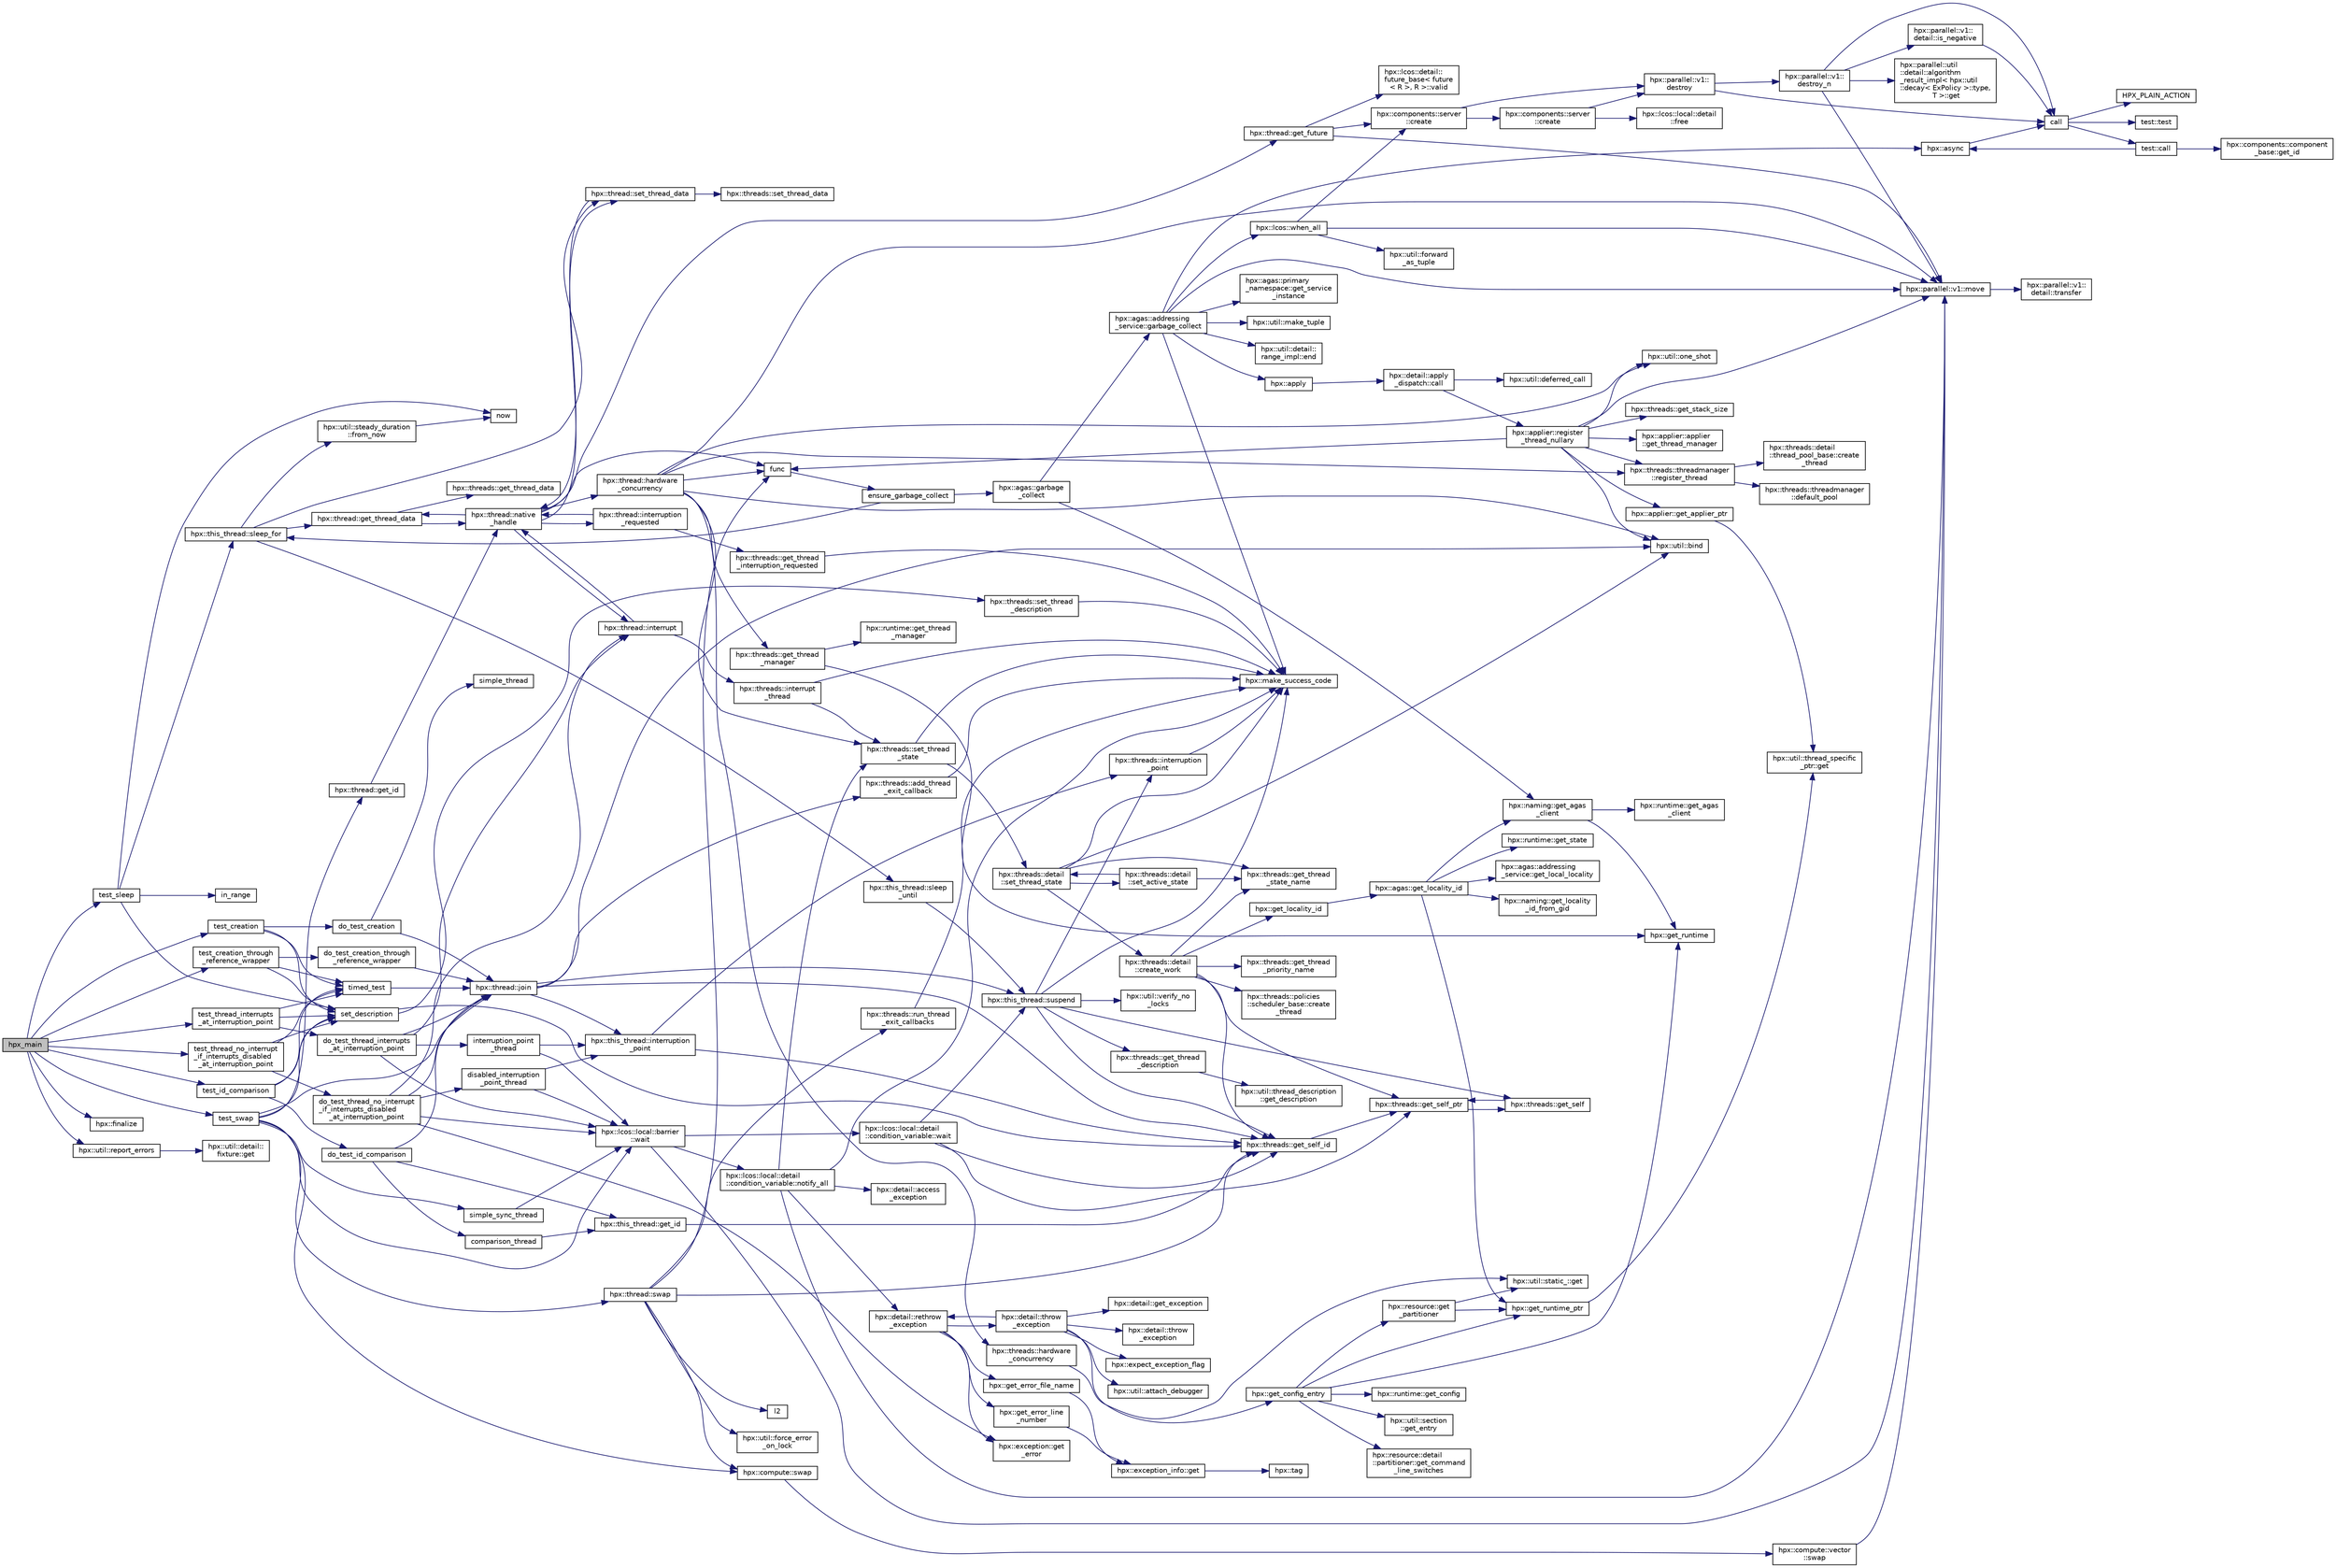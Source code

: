 digraph "hpx_main"
{
  edge [fontname="Helvetica",fontsize="10",labelfontname="Helvetica",labelfontsize="10"];
  node [fontname="Helvetica",fontsize="10",shape=record];
  rankdir="LR";
  Node339 [label="hpx_main",height=0.2,width=0.4,color="black", fillcolor="grey75", style="filled", fontcolor="black"];
  Node339 -> Node340 [color="midnightblue",fontsize="10",style="solid",fontname="Helvetica"];
  Node340 [label="test_sleep",height=0.2,width=0.4,color="black", fillcolor="white", style="filled",URL="$d0/d4e/tests_2unit_2threads_2thread_8cpp.html#adec4347033eb01a71a73b15eafb2a8c3"];
  Node340 -> Node341 [color="midnightblue",fontsize="10",style="solid",fontname="Helvetica"];
  Node341 [label="set_description",height=0.2,width=0.4,color="black", fillcolor="white", style="filled",URL="$d0/d4e/tests_2unit_2threads_2thread_8cpp.html#ad088cfa05bdce71e9521b6792d25c9bb"];
  Node341 -> Node342 [color="midnightblue",fontsize="10",style="solid",fontname="Helvetica"];
  Node342 [label="hpx::threads::set_thread\l_description",height=0.2,width=0.4,color="black", fillcolor="white", style="filled",URL="$d7/d28/namespacehpx_1_1threads.html#a55d8618440b2770d27c9a3b0409cc458"];
  Node342 -> Node343 [color="midnightblue",fontsize="10",style="solid",fontname="Helvetica"];
  Node343 [label="hpx::make_success_code",height=0.2,width=0.4,color="black", fillcolor="white", style="filled",URL="$d8/d83/namespacehpx.html#a0e8512a8f49e2a6c8185061181419d8f",tooltip="Returns error_code(hpx::success, \"success\", mode). "];
  Node341 -> Node344 [color="midnightblue",fontsize="10",style="solid",fontname="Helvetica"];
  Node344 [label="hpx::threads::get_self_id",height=0.2,width=0.4,color="black", fillcolor="white", style="filled",URL="$d7/d28/namespacehpx_1_1threads.html#afafe0f900b9fac3d4ed3c747625c1cfe"];
  Node344 -> Node345 [color="midnightblue",fontsize="10",style="solid",fontname="Helvetica"];
  Node345 [label="hpx::threads::get_self_ptr",height=0.2,width=0.4,color="black", fillcolor="white", style="filled",URL="$d7/d28/namespacehpx_1_1threads.html#a22877ae347ad884cde3a51397dad6c53"];
  Node345 -> Node346 [color="midnightblue",fontsize="10",style="solid",fontname="Helvetica"];
  Node346 [label="hpx::threads::get_self",height=0.2,width=0.4,color="black", fillcolor="white", style="filled",URL="$d7/d28/namespacehpx_1_1threads.html#a07daf4d6d29233f20d66d41ab7b5b8e8"];
  Node346 -> Node345 [color="midnightblue",fontsize="10",style="solid",fontname="Helvetica"];
  Node340 -> Node347 [color="midnightblue",fontsize="10",style="solid",fontname="Helvetica"];
  Node347 [label="now",height=0.2,width=0.4,color="black", fillcolor="white", style="filled",URL="$de/db3/1d__stencil__1__omp_8cpp.html#a89e9667753dccfac455bd37a7a3a7b16"];
  Node340 -> Node348 [color="midnightblue",fontsize="10",style="solid",fontname="Helvetica"];
  Node348 [label="hpx::this_thread::sleep_for",height=0.2,width=0.4,color="black", fillcolor="white", style="filled",URL="$d9/d52/namespacehpx_1_1this__thread.html#afc042a5a5fa52eef2d1d177a343435cf"];
  Node348 -> Node349 [color="midnightblue",fontsize="10",style="solid",fontname="Helvetica"];
  Node349 [label="hpx::this_thread::sleep\l_until",height=0.2,width=0.4,color="black", fillcolor="white", style="filled",URL="$d9/d52/namespacehpx_1_1this__thread.html#ae12a853980115b23ff0ab8ca06622658"];
  Node349 -> Node350 [color="midnightblue",fontsize="10",style="solid",fontname="Helvetica"];
  Node350 [label="hpx::this_thread::suspend",height=0.2,width=0.4,color="black", fillcolor="white", style="filled",URL="$d9/d52/namespacehpx_1_1this__thread.html#aca220026fb3014c0881d129fe31c0073"];
  Node350 -> Node346 [color="midnightblue",fontsize="10",style="solid",fontname="Helvetica"];
  Node350 -> Node344 [color="midnightblue",fontsize="10",style="solid",fontname="Helvetica"];
  Node350 -> Node351 [color="midnightblue",fontsize="10",style="solid",fontname="Helvetica"];
  Node351 [label="hpx::threads::interruption\l_point",height=0.2,width=0.4,color="black", fillcolor="white", style="filled",URL="$d7/d28/namespacehpx_1_1threads.html#ada6ec56a12b050707311d8c628089059"];
  Node351 -> Node343 [color="midnightblue",fontsize="10",style="solid",fontname="Helvetica"];
  Node350 -> Node352 [color="midnightblue",fontsize="10",style="solid",fontname="Helvetica"];
  Node352 [label="hpx::util::verify_no\l_locks",height=0.2,width=0.4,color="black", fillcolor="white", style="filled",URL="$df/dad/namespacehpx_1_1util.html#ae0e1837ee6f09b79b26c2e788d2e9fc9"];
  Node350 -> Node353 [color="midnightblue",fontsize="10",style="solid",fontname="Helvetica"];
  Node353 [label="hpx::threads::get_thread\l_description",height=0.2,width=0.4,color="black", fillcolor="white", style="filled",URL="$d7/d28/namespacehpx_1_1threads.html#a42fc18a7a680f4e8bc633a4b4c956701"];
  Node353 -> Node354 [color="midnightblue",fontsize="10",style="solid",fontname="Helvetica"];
  Node354 [label="hpx::util::thread_description\l::get_description",height=0.2,width=0.4,color="black", fillcolor="white", style="filled",URL="$df/d9e/structhpx_1_1util_1_1thread__description.html#a8c834e14eca6eb228188022577f9f952"];
  Node350 -> Node343 [color="midnightblue",fontsize="10",style="solid",fontname="Helvetica"];
  Node348 -> Node355 [color="midnightblue",fontsize="10",style="solid",fontname="Helvetica"];
  Node355 [label="hpx::util::steady_duration\l::from_now",height=0.2,width=0.4,color="black", fillcolor="white", style="filled",URL="$d9/d4f/classhpx_1_1util_1_1steady__duration.html#a0132206d767cd0f7395507b40111a153"];
  Node355 -> Node347 [color="midnightblue",fontsize="10",style="solid",fontname="Helvetica"];
  Node348 -> Node356 [color="midnightblue",fontsize="10",style="solid",fontname="Helvetica"];
  Node356 [label="hpx::thread::get_thread_data",height=0.2,width=0.4,color="black", fillcolor="white", style="filled",URL="$de/d9b/classhpx_1_1thread.html#a4535ef82cec3b953d2c941d20e3e3904"];
  Node356 -> Node357 [color="midnightblue",fontsize="10",style="solid",fontname="Helvetica"];
  Node357 [label="hpx::threads::get_thread_data",height=0.2,width=0.4,color="black", fillcolor="white", style="filled",URL="$d7/d28/namespacehpx_1_1threads.html#a8737931ff6303807225f735b2b384ae4"];
  Node356 -> Node358 [color="midnightblue",fontsize="10",style="solid",fontname="Helvetica"];
  Node358 [label="hpx::thread::native\l_handle",height=0.2,width=0.4,color="black", fillcolor="white", style="filled",URL="$de/d9b/classhpx_1_1thread.html#acf48190d264ab64c1c4ec99d0b421b5a"];
  Node358 -> Node359 [color="midnightblue",fontsize="10",style="solid",fontname="Helvetica"];
  Node359 [label="hpx::thread::hardware\l_concurrency",height=0.2,width=0.4,color="black", fillcolor="white", style="filled",URL="$de/d9b/classhpx_1_1thread.html#a8e4fff210e02485ba493bc3a2a956c03"];
  Node359 -> Node360 [color="midnightblue",fontsize="10",style="solid",fontname="Helvetica"];
  Node360 [label="hpx::threads::hardware\l_concurrency",height=0.2,width=0.4,color="black", fillcolor="white", style="filled",URL="$d7/d28/namespacehpx_1_1threads.html#aa8752a235478d2ad7b5ac467b63ab527"];
  Node360 -> Node361 [color="midnightblue",fontsize="10",style="solid",fontname="Helvetica"];
  Node361 [label="hpx::util::static_::get",height=0.2,width=0.4,color="black", fillcolor="white", style="filled",URL="$d3/dbb/structhpx_1_1util_1_1static__.html#a2967c633948a3bf17a3b5405ef5a8318"];
  Node359 -> Node362 [color="midnightblue",fontsize="10",style="solid",fontname="Helvetica"];
  Node362 [label="func",height=0.2,width=0.4,color="black", fillcolor="white", style="filled",URL="$d8/dfd/id__type__ref__counting__1032_8cpp.html#ab811b86ea5107ffb3351fcaa29d2c652"];
  Node362 -> Node363 [color="midnightblue",fontsize="10",style="solid",fontname="Helvetica"];
  Node363 [label="ensure_garbage_collect",height=0.2,width=0.4,color="black", fillcolor="white", style="filled",URL="$d8/dfd/id__type__ref__counting__1032_8cpp.html#a5264b94bf7c262ac0e521fb290d476d5"];
  Node363 -> Node348 [color="midnightblue",fontsize="10",style="solid",fontname="Helvetica"];
  Node363 -> Node364 [color="midnightblue",fontsize="10",style="solid",fontname="Helvetica"];
  Node364 [label="hpx::agas::garbage\l_collect",height=0.2,width=0.4,color="black", fillcolor="white", style="filled",URL="$dc/d54/namespacehpx_1_1agas.html#a951337adc4f9bd6df00a50737468e911"];
  Node364 -> Node365 [color="midnightblue",fontsize="10",style="solid",fontname="Helvetica"];
  Node365 [label="hpx::naming::get_agas\l_client",height=0.2,width=0.4,color="black", fillcolor="white", style="filled",URL="$d4/dc9/namespacehpx_1_1naming.html#a0408fffd5d34b620712a801b0ae3b032"];
  Node365 -> Node366 [color="midnightblue",fontsize="10",style="solid",fontname="Helvetica"];
  Node366 [label="hpx::get_runtime",height=0.2,width=0.4,color="black", fillcolor="white", style="filled",URL="$d8/d83/namespacehpx.html#aef902cc6c7dd3b9fbadf34d1e850a070"];
  Node365 -> Node367 [color="midnightblue",fontsize="10",style="solid",fontname="Helvetica"];
  Node367 [label="hpx::runtime::get_agas\l_client",height=0.2,width=0.4,color="black", fillcolor="white", style="filled",URL="$d0/d7b/classhpx_1_1runtime.html#aeb5dddd30d6b9861669af8ad44d1a96a"];
  Node364 -> Node368 [color="midnightblue",fontsize="10",style="solid",fontname="Helvetica"];
  Node368 [label="hpx::agas::addressing\l_service::garbage_collect",height=0.2,width=0.4,color="black", fillcolor="white", style="filled",URL="$db/d58/structhpx_1_1agas_1_1addressing__service.html#a87dcae0eacf6e62d5103ebf516d86f63"];
  Node368 -> Node343 [color="midnightblue",fontsize="10",style="solid",fontname="Helvetica"];
  Node368 -> Node369 [color="midnightblue",fontsize="10",style="solid",fontname="Helvetica"];
  Node369 [label="hpx::agas::primary\l_namespace::get_service\l_instance",height=0.2,width=0.4,color="black", fillcolor="white", style="filled",URL="$d1/d43/structhpx_1_1agas_1_1primary__namespace.html#a7630ff0f30ff8c23b13b4672c5350e2e"];
  Node368 -> Node370 [color="midnightblue",fontsize="10",style="solid",fontname="Helvetica"];
  Node370 [label="hpx::util::make_tuple",height=0.2,width=0.4,color="black", fillcolor="white", style="filled",URL="$df/dad/namespacehpx_1_1util.html#a06fa74211a987d208e013f400a9f5328"];
  Node368 -> Node371 [color="midnightblue",fontsize="10",style="solid",fontname="Helvetica"];
  Node371 [label="hpx::util::detail::\lrange_impl::end",height=0.2,width=0.4,color="black", fillcolor="white", style="filled",URL="$d4/d4a/namespacehpx_1_1util_1_1detail_1_1range__impl.html#afb2ea48b0902f52ee4d8b764807b4316"];
  Node368 -> Node372 [color="midnightblue",fontsize="10",style="solid",fontname="Helvetica"];
  Node372 [label="hpx::apply",height=0.2,width=0.4,color="black", fillcolor="white", style="filled",URL="$d8/d83/namespacehpx.html#aa87762f0db0731d385f3fdfdb25d59fc"];
  Node372 -> Node373 [color="midnightblue",fontsize="10",style="solid",fontname="Helvetica"];
  Node373 [label="hpx::detail::apply\l_dispatch::call",height=0.2,width=0.4,color="black", fillcolor="white", style="filled",URL="$db/de8/structhpx_1_1detail_1_1apply__dispatch.html#a0755fab16d281e74bcff0f8045be9459"];
  Node373 -> Node374 [color="midnightblue",fontsize="10",style="solid",fontname="Helvetica"];
  Node374 [label="hpx::applier::register\l_thread_nullary",height=0.2,width=0.4,color="black", fillcolor="white", style="filled",URL="$d8/dcb/namespacehpx_1_1applier.html#a401cd1145927e58d74d1eb52aaccd936"];
  Node374 -> Node375 [color="midnightblue",fontsize="10",style="solid",fontname="Helvetica"];
  Node375 [label="hpx::applier::get_applier_ptr",height=0.2,width=0.4,color="black", fillcolor="white", style="filled",URL="$d8/dcb/namespacehpx_1_1applier.html#a617483cf2b77ad3a0aa428ade7b35299"];
  Node375 -> Node376 [color="midnightblue",fontsize="10",style="solid",fontname="Helvetica"];
  Node376 [label="hpx::util::thread_specific\l_ptr::get",height=0.2,width=0.4,color="black", fillcolor="white", style="filled",URL="$d4/d4c/structhpx_1_1util_1_1thread__specific__ptr.html#a3b27d8520710478aa41d1f74206bdba9"];
  Node374 -> Node362 [color="midnightblue",fontsize="10",style="solid",fontname="Helvetica"];
  Node374 -> Node377 [color="midnightblue",fontsize="10",style="solid",fontname="Helvetica"];
  Node377 [label="hpx::util::bind",height=0.2,width=0.4,color="black", fillcolor="white", style="filled",URL="$df/dad/namespacehpx_1_1util.html#ad844caedf82a0173d6909d910c3e48c6"];
  Node374 -> Node378 [color="midnightblue",fontsize="10",style="solid",fontname="Helvetica"];
  Node378 [label="hpx::util::one_shot",height=0.2,width=0.4,color="black", fillcolor="white", style="filled",URL="$df/dad/namespacehpx_1_1util.html#a273e61be42a72415291e0ec0a4f28c7a"];
  Node374 -> Node379 [color="midnightblue",fontsize="10",style="solid",fontname="Helvetica"];
  Node379 [label="hpx::parallel::v1::move",height=0.2,width=0.4,color="black", fillcolor="white", style="filled",URL="$db/db9/namespacehpx_1_1parallel_1_1v1.html#aa7c4ede081ce786c9d1eb1adff495cfc"];
  Node379 -> Node380 [color="midnightblue",fontsize="10",style="solid",fontname="Helvetica"];
  Node380 [label="hpx::parallel::v1::\ldetail::transfer",height=0.2,width=0.4,color="black", fillcolor="white", style="filled",URL="$d2/ddd/namespacehpx_1_1parallel_1_1v1_1_1detail.html#ab1b56a05e1885ca7cc7ffa1804dd2f3c"];
  Node374 -> Node381 [color="midnightblue",fontsize="10",style="solid",fontname="Helvetica"];
  Node381 [label="hpx::threads::get_stack_size",height=0.2,width=0.4,color="black", fillcolor="white", style="filled",URL="$d7/d28/namespacehpx_1_1threads.html#af597241b3c2785150be206737ca04aa6",tooltip="The get_stack_size function is part of the thread related API. It. "];
  Node374 -> Node382 [color="midnightblue",fontsize="10",style="solid",fontname="Helvetica"];
  Node382 [label="hpx::applier::applier\l::get_thread_manager",height=0.2,width=0.4,color="black", fillcolor="white", style="filled",URL="$da/dcb/classhpx_1_1applier_1_1applier.html#acc36d583973701e573be39da97bba866",tooltip="Access the thread-manager instance associated with this applier. "];
  Node374 -> Node383 [color="midnightblue",fontsize="10",style="solid",fontname="Helvetica"];
  Node383 [label="hpx::threads::threadmanager\l::register_thread",height=0.2,width=0.4,color="black", fillcolor="white", style="filled",URL="$d5/daa/classhpx_1_1threads_1_1threadmanager.html#a7f79c7578e08a60ca45eb276ce8133d8"];
  Node383 -> Node384 [color="midnightblue",fontsize="10",style="solid",fontname="Helvetica"];
  Node384 [label="hpx::threads::threadmanager\l::default_pool",height=0.2,width=0.4,color="black", fillcolor="white", style="filled",URL="$d5/daa/classhpx_1_1threads_1_1threadmanager.html#a851f067d03b5dd1c5e6a9a6a841e05df"];
  Node383 -> Node385 [color="midnightblue",fontsize="10",style="solid",fontname="Helvetica"];
  Node385 [label="hpx::threads::detail\l::thread_pool_base::create\l_thread",height=0.2,width=0.4,color="black", fillcolor="white", style="filled",URL="$de/dae/classhpx_1_1threads_1_1detail_1_1thread__pool__base.html#ad35d3779eef6f4528e62a26d71b34b34"];
  Node373 -> Node386 [color="midnightblue",fontsize="10",style="solid",fontname="Helvetica"];
  Node386 [label="hpx::util::deferred_call",height=0.2,width=0.4,color="black", fillcolor="white", style="filled",URL="$df/dad/namespacehpx_1_1util.html#acdded623c658a7a3436f7e76bc9d881c"];
  Node368 -> Node379 [color="midnightblue",fontsize="10",style="solid",fontname="Helvetica"];
  Node368 -> Node387 [color="midnightblue",fontsize="10",style="solid",fontname="Helvetica"];
  Node387 [label="hpx::async",height=0.2,width=0.4,color="black", fillcolor="white", style="filled",URL="$d8/d83/namespacehpx.html#acb7d8e37b73b823956ce144f9a57eaa4"];
  Node387 -> Node388 [color="midnightblue",fontsize="10",style="solid",fontname="Helvetica"];
  Node388 [label="call",height=0.2,width=0.4,color="black", fillcolor="white", style="filled",URL="$d2/d67/promise__1620_8cpp.html#a58357f0b82bc761e1d0b9091ed563a70"];
  Node388 -> Node389 [color="midnightblue",fontsize="10",style="solid",fontname="Helvetica"];
  Node389 [label="test::test",height=0.2,width=0.4,color="black", fillcolor="white", style="filled",URL="$d8/d89/structtest.html#ab42d5ece712d716b04cb3f686f297a26"];
  Node388 -> Node390 [color="midnightblue",fontsize="10",style="solid",fontname="Helvetica"];
  Node390 [label="HPX_PLAIN_ACTION",height=0.2,width=0.4,color="black", fillcolor="white", style="filled",URL="$d2/d67/promise__1620_8cpp.html#ab96aab827a4b1fcaf66cfe0ba83fef23"];
  Node388 -> Node391 [color="midnightblue",fontsize="10",style="solid",fontname="Helvetica"];
  Node391 [label="test::call",height=0.2,width=0.4,color="black", fillcolor="white", style="filled",URL="$d8/d89/structtest.html#aeb29e7ed6518b9426ccf1344c52620ae"];
  Node391 -> Node387 [color="midnightblue",fontsize="10",style="solid",fontname="Helvetica"];
  Node391 -> Node392 [color="midnightblue",fontsize="10",style="solid",fontname="Helvetica"];
  Node392 [label="hpx::components::component\l_base::get_id",height=0.2,width=0.4,color="black", fillcolor="white", style="filled",URL="$d2/de6/classhpx_1_1components_1_1component__base.html#a4c8fd93514039bdf01c48d66d82b19cd"];
  Node368 -> Node393 [color="midnightblue",fontsize="10",style="solid",fontname="Helvetica"];
  Node393 [label="hpx::lcos::when_all",height=0.2,width=0.4,color="black", fillcolor="white", style="filled",URL="$d2/dc9/namespacehpx_1_1lcos.html#a1a6fb024d8690923fb185d5aee204d54"];
  Node393 -> Node394 [color="midnightblue",fontsize="10",style="solid",fontname="Helvetica"];
  Node394 [label="hpx::util::forward\l_as_tuple",height=0.2,width=0.4,color="black", fillcolor="white", style="filled",URL="$df/dad/namespacehpx_1_1util.html#ab7c31e3f24c3302a4f67b6735a6fa597"];
  Node393 -> Node379 [color="midnightblue",fontsize="10",style="solid",fontname="Helvetica"];
  Node393 -> Node395 [color="midnightblue",fontsize="10",style="solid",fontname="Helvetica"];
  Node395 [label="hpx::components::server\l::create",height=0.2,width=0.4,color="black", fillcolor="white", style="filled",URL="$d2/da2/namespacehpx_1_1components_1_1server.html#ac776c89f3d68ceb910e8cee9fa937ab4",tooltip="Create arrays of components using their default constructor. "];
  Node395 -> Node396 [color="midnightblue",fontsize="10",style="solid",fontname="Helvetica"];
  Node396 [label="hpx::components::server\l::create",height=0.2,width=0.4,color="black", fillcolor="white", style="filled",URL="$d2/da2/namespacehpx_1_1components_1_1server.html#a77d26de181c97b444565e230577981bd"];
  Node396 -> Node397 [color="midnightblue",fontsize="10",style="solid",fontname="Helvetica"];
  Node397 [label="hpx::lcos::local::detail\l::free",height=0.2,width=0.4,color="black", fillcolor="white", style="filled",URL="$d4/dcb/namespacehpx_1_1lcos_1_1local_1_1detail.html#a55a940f019734e9bb045dc123cd80e48"];
  Node396 -> Node398 [color="midnightblue",fontsize="10",style="solid",fontname="Helvetica"];
  Node398 [label="hpx::parallel::v1::\ldestroy",height=0.2,width=0.4,color="black", fillcolor="white", style="filled",URL="$db/db9/namespacehpx_1_1parallel_1_1v1.html#acf303558375048e8a7cc9a2c2e09477f"];
  Node398 -> Node388 [color="midnightblue",fontsize="10",style="solid",fontname="Helvetica"];
  Node398 -> Node399 [color="midnightblue",fontsize="10",style="solid",fontname="Helvetica"];
  Node399 [label="hpx::parallel::v1::\ldestroy_n",height=0.2,width=0.4,color="black", fillcolor="white", style="filled",URL="$db/db9/namespacehpx_1_1parallel_1_1v1.html#a71d0691132a300690163f5636bcd5bd3"];
  Node399 -> Node400 [color="midnightblue",fontsize="10",style="solid",fontname="Helvetica"];
  Node400 [label="hpx::parallel::v1::\ldetail::is_negative",height=0.2,width=0.4,color="black", fillcolor="white", style="filled",URL="$d2/ddd/namespacehpx_1_1parallel_1_1v1_1_1detail.html#adf2e40fc4b20ad0fd442ee3118a4d527"];
  Node400 -> Node388 [color="midnightblue",fontsize="10",style="solid",fontname="Helvetica"];
  Node399 -> Node401 [color="midnightblue",fontsize="10",style="solid",fontname="Helvetica"];
  Node401 [label="hpx::parallel::util\l::detail::algorithm\l_result_impl\< hpx::util\l::decay\< ExPolicy \>::type,\l T \>::get",height=0.2,width=0.4,color="black", fillcolor="white", style="filled",URL="$d2/d42/structhpx_1_1parallel_1_1util_1_1detail_1_1algorithm__result__impl.html#ab5b051e8ec74eff5e0e62fd63f5d377e"];
  Node399 -> Node379 [color="midnightblue",fontsize="10",style="solid",fontname="Helvetica"];
  Node399 -> Node388 [color="midnightblue",fontsize="10",style="solid",fontname="Helvetica"];
  Node395 -> Node398 [color="midnightblue",fontsize="10",style="solid",fontname="Helvetica"];
  Node359 -> Node377 [color="midnightblue",fontsize="10",style="solid",fontname="Helvetica"];
  Node359 -> Node378 [color="midnightblue",fontsize="10",style="solid",fontname="Helvetica"];
  Node359 -> Node379 [color="midnightblue",fontsize="10",style="solid",fontname="Helvetica"];
  Node359 -> Node402 [color="midnightblue",fontsize="10",style="solid",fontname="Helvetica"];
  Node402 [label="hpx::threads::get_thread\l_manager",height=0.2,width=0.4,color="black", fillcolor="white", style="filled",URL="$d7/d28/namespacehpx_1_1threads.html#a076973c3a53beadde7d967e22c4f6cce"];
  Node402 -> Node366 [color="midnightblue",fontsize="10",style="solid",fontname="Helvetica"];
  Node402 -> Node403 [color="midnightblue",fontsize="10",style="solid",fontname="Helvetica"];
  Node403 [label="hpx::runtime::get_thread\l_manager",height=0.2,width=0.4,color="black", fillcolor="white", style="filled",URL="$d0/d7b/classhpx_1_1runtime.html#a865b12d57fcd44a8d3dda3e35414f563"];
  Node359 -> Node383 [color="midnightblue",fontsize="10",style="solid",fontname="Helvetica"];
  Node359 -> Node404 [color="midnightblue",fontsize="10",style="solid",fontname="Helvetica"];
  Node404 [label="hpx::threads::set_thread\l_state",height=0.2,width=0.4,color="black", fillcolor="white", style="filled",URL="$d7/d28/namespacehpx_1_1threads.html#ac0690ad16ad778bcc79dcd727cc33025",tooltip="Set the thread state of the thread referenced by the thread_id id. "];
  Node404 -> Node343 [color="midnightblue",fontsize="10",style="solid",fontname="Helvetica"];
  Node404 -> Node405 [color="midnightblue",fontsize="10",style="solid",fontname="Helvetica"];
  Node405 [label="hpx::threads::detail\l::set_thread_state",height=0.2,width=0.4,color="black", fillcolor="white", style="filled",URL="$d2/dd1/namespacehpx_1_1threads_1_1detail.html#af85ddc854c4a149bf1738eb1b111b9ab"];
  Node405 -> Node406 [color="midnightblue",fontsize="10",style="solid",fontname="Helvetica"];
  Node406 [label="hpx::threads::get_thread\l_state_name",height=0.2,width=0.4,color="black", fillcolor="white", style="filled",URL="$d7/d28/namespacehpx_1_1threads.html#a26f91ea8d2195f165c033241c5cd11db"];
  Node405 -> Node343 [color="midnightblue",fontsize="10",style="solid",fontname="Helvetica"];
  Node405 -> Node377 [color="midnightblue",fontsize="10",style="solid",fontname="Helvetica"];
  Node405 -> Node407 [color="midnightblue",fontsize="10",style="solid",fontname="Helvetica"];
  Node407 [label="hpx::threads::detail\l::set_active_state",height=0.2,width=0.4,color="black", fillcolor="white", style="filled",URL="$d2/dd1/namespacehpx_1_1threads_1_1detail.html#a45884a5bf04ad66a4f259231a3947e76"];
  Node407 -> Node406 [color="midnightblue",fontsize="10",style="solid",fontname="Helvetica"];
  Node407 -> Node405 [color="midnightblue",fontsize="10",style="solid",fontname="Helvetica"];
  Node405 -> Node408 [color="midnightblue",fontsize="10",style="solid",fontname="Helvetica"];
  Node408 [label="hpx::threads::detail\l::create_work",height=0.2,width=0.4,color="black", fillcolor="white", style="filled",URL="$d2/dd1/namespacehpx_1_1threads_1_1detail.html#ae22384a3c1b1a1940032fad068fb54b1"];
  Node408 -> Node406 [color="midnightblue",fontsize="10",style="solid",fontname="Helvetica"];
  Node408 -> Node409 [color="midnightblue",fontsize="10",style="solid",fontname="Helvetica"];
  Node409 [label="hpx::threads::get_thread\l_priority_name",height=0.2,width=0.4,color="black", fillcolor="white", style="filled",URL="$d7/d28/namespacehpx_1_1threads.html#a9c6b2fec0c1cf5b06ff83ce756ca6d42"];
  Node408 -> Node345 [color="midnightblue",fontsize="10",style="solid",fontname="Helvetica"];
  Node408 -> Node344 [color="midnightblue",fontsize="10",style="solid",fontname="Helvetica"];
  Node408 -> Node410 [color="midnightblue",fontsize="10",style="solid",fontname="Helvetica"];
  Node410 [label="hpx::get_locality_id",height=0.2,width=0.4,color="black", fillcolor="white", style="filled",URL="$d8/d83/namespacehpx.html#a158d7c54a657bb364c1704033010697b",tooltip="Return the number of the locality this function is being called from. "];
  Node410 -> Node411 [color="midnightblue",fontsize="10",style="solid",fontname="Helvetica"];
  Node411 [label="hpx::agas::get_locality_id",height=0.2,width=0.4,color="black", fillcolor="white", style="filled",URL="$dc/d54/namespacehpx_1_1agas.html#a491cc2ddecdf0f1a9129900caa6a4d3e"];
  Node411 -> Node412 [color="midnightblue",fontsize="10",style="solid",fontname="Helvetica"];
  Node412 [label="hpx::get_runtime_ptr",height=0.2,width=0.4,color="black", fillcolor="white", style="filled",URL="$d8/d83/namespacehpx.html#af29daf2bb3e01b4d6495a1742b6cce64"];
  Node412 -> Node376 [color="midnightblue",fontsize="10",style="solid",fontname="Helvetica"];
  Node411 -> Node413 [color="midnightblue",fontsize="10",style="solid",fontname="Helvetica"];
  Node413 [label="hpx::runtime::get_state",height=0.2,width=0.4,color="black", fillcolor="white", style="filled",URL="$d0/d7b/classhpx_1_1runtime.html#ab405f80e060dac95d624520f38b0524c"];
  Node411 -> Node365 [color="midnightblue",fontsize="10",style="solid",fontname="Helvetica"];
  Node411 -> Node414 [color="midnightblue",fontsize="10",style="solid",fontname="Helvetica"];
  Node414 [label="hpx::agas::addressing\l_service::get_local_locality",height=0.2,width=0.4,color="black", fillcolor="white", style="filled",URL="$db/d58/structhpx_1_1agas_1_1addressing__service.html#ab52c19a37c2a7a006c6c15f90ad0539c"];
  Node411 -> Node415 [color="midnightblue",fontsize="10",style="solid",fontname="Helvetica"];
  Node415 [label="hpx::naming::get_locality\l_id_from_gid",height=0.2,width=0.4,color="black", fillcolor="white", style="filled",URL="$d4/dc9/namespacehpx_1_1naming.html#a7fd43037784560bd04fda9b49e33529f"];
  Node408 -> Node416 [color="midnightblue",fontsize="10",style="solid",fontname="Helvetica"];
  Node416 [label="hpx::threads::policies\l::scheduler_base::create\l_thread",height=0.2,width=0.4,color="black", fillcolor="white", style="filled",URL="$dd/d7e/structhpx_1_1threads_1_1policies_1_1scheduler__base.html#ad3b05cd7f363cc8e8410ce368c3794e0"];
  Node358 -> Node417 [color="midnightblue",fontsize="10",style="solid",fontname="Helvetica"];
  Node417 [label="hpx::thread::interrupt",height=0.2,width=0.4,color="black", fillcolor="white", style="filled",URL="$de/d9b/classhpx_1_1thread.html#ac34d0d033aa743c476a79dbc2e1a8a39"];
  Node417 -> Node418 [color="midnightblue",fontsize="10",style="solid",fontname="Helvetica"];
  Node418 [label="hpx::threads::interrupt\l_thread",height=0.2,width=0.4,color="black", fillcolor="white", style="filled",URL="$d7/d28/namespacehpx_1_1threads.html#a6bdda1a2aab61b9b13d274b5155d7e73"];
  Node418 -> Node343 [color="midnightblue",fontsize="10",style="solid",fontname="Helvetica"];
  Node418 -> Node404 [color="midnightblue",fontsize="10",style="solid",fontname="Helvetica"];
  Node417 -> Node358 [color="midnightblue",fontsize="10",style="solid",fontname="Helvetica"];
  Node358 -> Node419 [color="midnightblue",fontsize="10",style="solid",fontname="Helvetica"];
  Node419 [label="hpx::thread::interruption\l_requested",height=0.2,width=0.4,color="black", fillcolor="white", style="filled",URL="$de/d9b/classhpx_1_1thread.html#a33276bb4c20bbb0b1978944e18ef71b8"];
  Node419 -> Node420 [color="midnightblue",fontsize="10",style="solid",fontname="Helvetica"];
  Node420 [label="hpx::threads::get_thread\l_interruption_requested",height=0.2,width=0.4,color="black", fillcolor="white", style="filled",URL="$d7/d28/namespacehpx_1_1threads.html#ae64a7fdb8b5c8bac7be0c8282672a03b"];
  Node420 -> Node343 [color="midnightblue",fontsize="10",style="solid",fontname="Helvetica"];
  Node419 -> Node358 [color="midnightblue",fontsize="10",style="solid",fontname="Helvetica"];
  Node358 -> Node421 [color="midnightblue",fontsize="10",style="solid",fontname="Helvetica"];
  Node421 [label="hpx::thread::get_future",height=0.2,width=0.4,color="black", fillcolor="white", style="filled",URL="$de/d9b/classhpx_1_1thread.html#a87fdb0d8da826366fc190ed224900a64"];
  Node421 -> Node422 [color="midnightblue",fontsize="10",style="solid",fontname="Helvetica"];
  Node422 [label="hpx::lcos::detail::\lfuture_base\< future\l\< R \>, R \>::valid",height=0.2,width=0.4,color="black", fillcolor="white", style="filled",URL="$d5/dd7/classhpx_1_1lcos_1_1detail_1_1future__base.html#aaf7beb7374815614363033bd96573e75"];
  Node421 -> Node395 [color="midnightblue",fontsize="10",style="solid",fontname="Helvetica"];
  Node421 -> Node379 [color="midnightblue",fontsize="10",style="solid",fontname="Helvetica"];
  Node358 -> Node356 [color="midnightblue",fontsize="10",style="solid",fontname="Helvetica"];
  Node358 -> Node423 [color="midnightblue",fontsize="10",style="solid",fontname="Helvetica"];
  Node423 [label="hpx::thread::set_thread_data",height=0.2,width=0.4,color="black", fillcolor="white", style="filled",URL="$de/d9b/classhpx_1_1thread.html#a7317a3cf5251f3b33c990449570d4cea"];
  Node423 -> Node424 [color="midnightblue",fontsize="10",style="solid",fontname="Helvetica"];
  Node424 [label="hpx::threads::set_thread_data",height=0.2,width=0.4,color="black", fillcolor="white", style="filled",URL="$d7/d28/namespacehpx_1_1threads.html#a00a625acc149fce3ae38e4340454acf7"];
  Node423 -> Node358 [color="midnightblue",fontsize="10",style="solid",fontname="Helvetica"];
  Node358 -> Node362 [color="midnightblue",fontsize="10",style="solid",fontname="Helvetica"];
  Node348 -> Node423 [color="midnightblue",fontsize="10",style="solid",fontname="Helvetica"];
  Node340 -> Node425 [color="midnightblue",fontsize="10",style="solid",fontname="Helvetica"];
  Node425 [label="in_range",height=0.2,width=0.4,color="black", fillcolor="white", style="filled",URL="$d0/d4e/tests_2unit_2threads_2thread_8cpp.html#a9670b271998c8e44853aa71b83ab83f5"];
  Node339 -> Node426 [color="midnightblue",fontsize="10",style="solid",fontname="Helvetica"];
  Node426 [label="test_creation",height=0.2,width=0.4,color="black", fillcolor="white", style="filled",URL="$d0/d4e/tests_2unit_2threads_2thread_8cpp.html#a8ebee3d318567fdea5ea5817e4c1f72b"];
  Node426 -> Node341 [color="midnightblue",fontsize="10",style="solid",fontname="Helvetica"];
  Node426 -> Node427 [color="midnightblue",fontsize="10",style="solid",fontname="Helvetica"];
  Node427 [label="timed_test",height=0.2,width=0.4,color="black", fillcolor="white", style="filled",URL="$d0/d4e/tests_2unit_2threads_2thread_8cpp.html#a77932447db52b6176c71d13533e14f8c"];
  Node427 -> Node428 [color="midnightblue",fontsize="10",style="solid",fontname="Helvetica"];
  Node428 [label="hpx::thread::join",height=0.2,width=0.4,color="black", fillcolor="white", style="filled",URL="$de/d9b/classhpx_1_1thread.html#a144b2a4ef1ec1209d5eac52d95419b62"];
  Node428 -> Node344 [color="midnightblue",fontsize="10",style="solid",fontname="Helvetica"];
  Node428 -> Node429 [color="midnightblue",fontsize="10",style="solid",fontname="Helvetica"];
  Node429 [label="hpx::this_thread::interruption\l_point",height=0.2,width=0.4,color="black", fillcolor="white", style="filled",URL="$d9/d52/namespacehpx_1_1this__thread.html#afed29489fe37f74d28ad598645bee89a"];
  Node429 -> Node351 [color="midnightblue",fontsize="10",style="solid",fontname="Helvetica"];
  Node429 -> Node344 [color="midnightblue",fontsize="10",style="solid",fontname="Helvetica"];
  Node428 -> Node430 [color="midnightblue",fontsize="10",style="solid",fontname="Helvetica"];
  Node430 [label="hpx::threads::add_thread\l_exit_callback",height=0.2,width=0.4,color="black", fillcolor="white", style="filled",URL="$d7/d28/namespacehpx_1_1threads.html#aa1ac07d50bd71bb8b9d0370a67d79abb"];
  Node430 -> Node343 [color="midnightblue",fontsize="10",style="solid",fontname="Helvetica"];
  Node428 -> Node377 [color="midnightblue",fontsize="10",style="solid",fontname="Helvetica"];
  Node428 -> Node350 [color="midnightblue",fontsize="10",style="solid",fontname="Helvetica"];
  Node426 -> Node431 [color="midnightblue",fontsize="10",style="solid",fontname="Helvetica"];
  Node431 [label="do_test_creation",height=0.2,width=0.4,color="black", fillcolor="white", style="filled",URL="$d0/d4e/tests_2unit_2threads_2thread_8cpp.html#a12676226455c01b1d909d212bac33287"];
  Node431 -> Node432 [color="midnightblue",fontsize="10",style="solid",fontname="Helvetica"];
  Node432 [label="simple_thread",height=0.2,width=0.4,color="black", fillcolor="white", style="filled",URL="$d0/d4e/tests_2unit_2threads_2thread_8cpp.html#ab70c5be0893fd090f60125ea055027c8"];
  Node431 -> Node428 [color="midnightblue",fontsize="10",style="solid",fontname="Helvetica"];
  Node339 -> Node433 [color="midnightblue",fontsize="10",style="solid",fontname="Helvetica"];
  Node433 [label="test_id_comparison",height=0.2,width=0.4,color="black", fillcolor="white", style="filled",URL="$d0/d4e/tests_2unit_2threads_2thread_8cpp.html#a97681197126ec2cb54ce63ebbcae990e"];
  Node433 -> Node341 [color="midnightblue",fontsize="10",style="solid",fontname="Helvetica"];
  Node433 -> Node427 [color="midnightblue",fontsize="10",style="solid",fontname="Helvetica"];
  Node433 -> Node434 [color="midnightblue",fontsize="10",style="solid",fontname="Helvetica"];
  Node434 [label="do_test_id_comparison",height=0.2,width=0.4,color="black", fillcolor="white", style="filled",URL="$d0/d4e/tests_2unit_2threads_2thread_8cpp.html#a59fbb6da48bcd786db6f85fcc6c692cd"];
  Node434 -> Node435 [color="midnightblue",fontsize="10",style="solid",fontname="Helvetica"];
  Node435 [label="hpx::this_thread::get_id",height=0.2,width=0.4,color="black", fillcolor="white", style="filled",URL="$d9/d52/namespacehpx_1_1this__thread.html#a7af20818d0b5e9201ab9337d7023d47d"];
  Node435 -> Node344 [color="midnightblue",fontsize="10",style="solid",fontname="Helvetica"];
  Node434 -> Node436 [color="midnightblue",fontsize="10",style="solid",fontname="Helvetica"];
  Node436 [label="comparison_thread",height=0.2,width=0.4,color="black", fillcolor="white", style="filled",URL="$d0/d4e/tests_2unit_2threads_2thread_8cpp.html#aaa3ea26838d52b133b35cf0dc65ee5fc"];
  Node436 -> Node435 [color="midnightblue",fontsize="10",style="solid",fontname="Helvetica"];
  Node434 -> Node428 [color="midnightblue",fontsize="10",style="solid",fontname="Helvetica"];
  Node339 -> Node437 [color="midnightblue",fontsize="10",style="solid",fontname="Helvetica"];
  Node437 [label="test_thread_interrupts\l_at_interruption_point",height=0.2,width=0.4,color="black", fillcolor="white", style="filled",URL="$d0/d4e/tests_2unit_2threads_2thread_8cpp.html#a4a6a8c2918dcd825da0102f3a63bf24a"];
  Node437 -> Node341 [color="midnightblue",fontsize="10",style="solid",fontname="Helvetica"];
  Node437 -> Node427 [color="midnightblue",fontsize="10",style="solid",fontname="Helvetica"];
  Node437 -> Node438 [color="midnightblue",fontsize="10",style="solid",fontname="Helvetica"];
  Node438 [label="do_test_thread_interrupts\l_at_interruption_point",height=0.2,width=0.4,color="black", fillcolor="white", style="filled",URL="$d0/d4e/tests_2unit_2threads_2thread_8cpp.html#a1592be75203d2ef54f0a19832cacecf8"];
  Node438 -> Node439 [color="midnightblue",fontsize="10",style="solid",fontname="Helvetica"];
  Node439 [label="interruption_point\l_thread",height=0.2,width=0.4,color="black", fillcolor="white", style="filled",URL="$d0/d4e/tests_2unit_2threads_2thread_8cpp.html#a4ed7731f04404da6ea18c2204329f7cb"];
  Node439 -> Node429 [color="midnightblue",fontsize="10",style="solid",fontname="Helvetica"];
  Node439 -> Node440 [color="midnightblue",fontsize="10",style="solid",fontname="Helvetica"];
  Node440 [label="hpx::lcos::local::barrier\l::wait",height=0.2,width=0.4,color="black", fillcolor="white", style="filled",URL="$da/d43/classhpx_1_1lcos_1_1local_1_1barrier.html#ae3374c182ffd12c9975963139b6f9255"];
  Node440 -> Node441 [color="midnightblue",fontsize="10",style="solid",fontname="Helvetica"];
  Node441 [label="hpx::lcos::local::detail\l::condition_variable::wait",height=0.2,width=0.4,color="black", fillcolor="white", style="filled",URL="$d2/d39/classhpx_1_1lcos_1_1local_1_1detail_1_1condition__variable.html#a50fcaaece7968ab37d3f2e8771afabf9"];
  Node441 -> Node345 [color="midnightblue",fontsize="10",style="solid",fontname="Helvetica"];
  Node441 -> Node344 [color="midnightblue",fontsize="10",style="solid",fontname="Helvetica"];
  Node441 -> Node350 [color="midnightblue",fontsize="10",style="solid",fontname="Helvetica"];
  Node440 -> Node442 [color="midnightblue",fontsize="10",style="solid",fontname="Helvetica"];
  Node442 [label="hpx::lcos::local::detail\l::condition_variable::notify_all",height=0.2,width=0.4,color="black", fillcolor="white", style="filled",URL="$d2/d39/classhpx_1_1lcos_1_1local_1_1detail_1_1condition__variable.html#adb0b4abe6f75aa3fad397b6a556ff1ae"];
  Node442 -> Node404 [color="midnightblue",fontsize="10",style="solid",fontname="Helvetica"];
  Node442 -> Node379 [color="midnightblue",fontsize="10",style="solid",fontname="Helvetica"];
  Node442 -> Node443 [color="midnightblue",fontsize="10",style="solid",fontname="Helvetica"];
  Node443 [label="hpx::detail::rethrow\l_exception",height=0.2,width=0.4,color="black", fillcolor="white", style="filled",URL="$d5/dbe/namespacehpx_1_1detail.html#aee8c9834a58f5c303ab3458b3b47d557"];
  Node443 -> Node444 [color="midnightblue",fontsize="10",style="solid",fontname="Helvetica"];
  Node444 [label="hpx::detail::throw\l_exception",height=0.2,width=0.4,color="black", fillcolor="white", style="filled",URL="$d5/dbe/namespacehpx_1_1detail.html#a6366f24c7da7fddd56679cb4f108689d"];
  Node444 -> Node445 [color="midnightblue",fontsize="10",style="solid",fontname="Helvetica"];
  Node445 [label="hpx::expect_exception_flag",height=0.2,width=0.4,color="black", fillcolor="white", style="filled",URL="$d8/d83/namespacehpx.html#ab67c753a0a830fd90332e88a18377f90"];
  Node444 -> Node446 [color="midnightblue",fontsize="10",style="solid",fontname="Helvetica"];
  Node446 [label="hpx::get_config_entry",height=0.2,width=0.4,color="black", fillcolor="white", style="filled",URL="$d8/d83/namespacehpx.html#a097240e6744bc8905f708932da401835",tooltip="Retrieve the string value of a configuration entry given by key. "];
  Node446 -> Node412 [color="midnightblue",fontsize="10",style="solid",fontname="Helvetica"];
  Node446 -> Node366 [color="midnightblue",fontsize="10",style="solid",fontname="Helvetica"];
  Node446 -> Node447 [color="midnightblue",fontsize="10",style="solid",fontname="Helvetica"];
  Node447 [label="hpx::runtime::get_config",height=0.2,width=0.4,color="black", fillcolor="white", style="filled",URL="$d0/d7b/classhpx_1_1runtime.html#a0bfe0241e54b1fe1dd4ec181d944de43",tooltip="access configuration information "];
  Node446 -> Node448 [color="midnightblue",fontsize="10",style="solid",fontname="Helvetica"];
  Node448 [label="hpx::util::section\l::get_entry",height=0.2,width=0.4,color="black", fillcolor="white", style="filled",URL="$dd/de4/classhpx_1_1util_1_1section.html#a02ac2ca2a4490347405dec03df46af88"];
  Node446 -> Node449 [color="midnightblue",fontsize="10",style="solid",fontname="Helvetica"];
  Node449 [label="hpx::resource::get\l_partitioner",height=0.2,width=0.4,color="black", fillcolor="white", style="filled",URL="$dd/da5/namespacehpx_1_1resource.html#af91354c369d9a22a00581d6b6da7d0ee"];
  Node449 -> Node361 [color="midnightblue",fontsize="10",style="solid",fontname="Helvetica"];
  Node449 -> Node412 [color="midnightblue",fontsize="10",style="solid",fontname="Helvetica"];
  Node446 -> Node450 [color="midnightblue",fontsize="10",style="solid",fontname="Helvetica"];
  Node450 [label="hpx::resource::detail\l::partitioner::get_command\l_line_switches",height=0.2,width=0.4,color="black", fillcolor="white", style="filled",URL="$d0/dab/classhpx_1_1resource_1_1detail_1_1partitioner.html#a16fe01dd59b2c89bd556788b5713522e"];
  Node444 -> Node451 [color="midnightblue",fontsize="10",style="solid",fontname="Helvetica"];
  Node451 [label="hpx::util::attach_debugger",height=0.2,width=0.4,color="black", fillcolor="white", style="filled",URL="$df/dad/namespacehpx_1_1util.html#a4d53a5f5c04d022a87d71b19af5d14f3"];
  Node444 -> Node443 [color="midnightblue",fontsize="10",style="solid",fontname="Helvetica"];
  Node444 -> Node452 [color="midnightblue",fontsize="10",style="solid",fontname="Helvetica"];
  Node452 [label="hpx::detail::get_exception",height=0.2,width=0.4,color="black", fillcolor="white", style="filled",URL="$d5/dbe/namespacehpx_1_1detail.html#aeddff6225bf1465af33dd657d550796b"];
  Node444 -> Node453 [color="midnightblue",fontsize="10",style="solid",fontname="Helvetica"];
  Node453 [label="hpx::detail::throw\l_exception",height=0.2,width=0.4,color="black", fillcolor="white", style="filled",URL="$d5/dbe/namespacehpx_1_1detail.html#a2ae7ed92c53dbd2adaa2ae33d3433370"];
  Node443 -> Node454 [color="midnightblue",fontsize="10",style="solid",fontname="Helvetica"];
  Node454 [label="hpx::exception::get\l_error",height=0.2,width=0.4,color="black", fillcolor="white", style="filled",URL="$de/d25/classhpx_1_1exception.html#a427fc21f422d4a796cf7e8f7b74c1fe1"];
  Node443 -> Node455 [color="midnightblue",fontsize="10",style="solid",fontname="Helvetica"];
  Node455 [label="hpx::get_error_file_name",height=0.2,width=0.4,color="black", fillcolor="white", style="filled",URL="$d8/d83/namespacehpx.html#a0af92c8ff70bbc40c078ef06a2ff4647",tooltip="Return the (source code) file name of the function from which the exception was thrown. "];
  Node455 -> Node456 [color="midnightblue",fontsize="10",style="solid",fontname="Helvetica"];
  Node456 [label="hpx::exception_info::get",height=0.2,width=0.4,color="black", fillcolor="white", style="filled",URL="$d9/dd9/classhpx_1_1exception__info.html#a5185a3dd356feafdff056cc4004d15b4"];
  Node456 -> Node457 [color="midnightblue",fontsize="10",style="solid",fontname="Helvetica"];
  Node457 [label="hpx::tag",height=0.2,width=0.4,color="black", fillcolor="white", style="filled",URL="$d8/d83/namespacehpx.html#ab8a2c6d15512607b77dc35c2cbffbd24"];
  Node443 -> Node458 [color="midnightblue",fontsize="10",style="solid",fontname="Helvetica"];
  Node458 [label="hpx::get_error_line\l_number",height=0.2,width=0.4,color="black", fillcolor="white", style="filled",URL="$d8/d83/namespacehpx.html#ae0112fceccd5a51798ed81d88906468e",tooltip="Return the line number in the (source code) file of the function from which the exception was thrown..."];
  Node458 -> Node456 [color="midnightblue",fontsize="10",style="solid",fontname="Helvetica"];
  Node442 -> Node459 [color="midnightblue",fontsize="10",style="solid",fontname="Helvetica"];
  Node459 [label="hpx::detail::access\l_exception",height=0.2,width=0.4,color="black", fillcolor="white", style="filled",URL="$d5/dbe/namespacehpx_1_1detail.html#ad5b3b2c9c75cdd2d75f4473c03230643"];
  Node442 -> Node343 [color="midnightblue",fontsize="10",style="solid",fontname="Helvetica"];
  Node440 -> Node379 [color="midnightblue",fontsize="10",style="solid",fontname="Helvetica"];
  Node438 -> Node417 [color="midnightblue",fontsize="10",style="solid",fontname="Helvetica"];
  Node438 -> Node440 [color="midnightblue",fontsize="10",style="solid",fontname="Helvetica"];
  Node438 -> Node428 [color="midnightblue",fontsize="10",style="solid",fontname="Helvetica"];
  Node339 -> Node460 [color="midnightblue",fontsize="10",style="solid",fontname="Helvetica"];
  Node460 [label="test_thread_no_interrupt\l_if_interrupts_disabled\l_at_interruption_point",height=0.2,width=0.4,color="black", fillcolor="white", style="filled",URL="$d0/d4e/tests_2unit_2threads_2thread_8cpp.html#ae8589f467c87f24293dd95710b4d8374"];
  Node460 -> Node341 [color="midnightblue",fontsize="10",style="solid",fontname="Helvetica"];
  Node460 -> Node427 [color="midnightblue",fontsize="10",style="solid",fontname="Helvetica"];
  Node460 -> Node461 [color="midnightblue",fontsize="10",style="solid",fontname="Helvetica"];
  Node461 [label="do_test_thread_no_interrupt\l_if_interrupts_disabled\l_at_interruption_point",height=0.2,width=0.4,color="black", fillcolor="white", style="filled",URL="$d0/d4e/tests_2unit_2threads_2thread_8cpp.html#a83a3b29d9f2edb5952625e72f9651985"];
  Node461 -> Node462 [color="midnightblue",fontsize="10",style="solid",fontname="Helvetica"];
  Node462 [label="disabled_interruption\l_point_thread",height=0.2,width=0.4,color="black", fillcolor="white", style="filled",URL="$d0/d4e/tests_2unit_2threads_2thread_8cpp.html#a36cf1f1e669661313a3a2657b174f7c2"];
  Node462 -> Node440 [color="midnightblue",fontsize="10",style="solid",fontname="Helvetica"];
  Node462 -> Node429 [color="midnightblue",fontsize="10",style="solid",fontname="Helvetica"];
  Node461 -> Node440 [color="midnightblue",fontsize="10",style="solid",fontname="Helvetica"];
  Node461 -> Node417 [color="midnightblue",fontsize="10",style="solid",fontname="Helvetica"];
  Node461 -> Node454 [color="midnightblue",fontsize="10",style="solid",fontname="Helvetica"];
  Node461 -> Node428 [color="midnightblue",fontsize="10",style="solid",fontname="Helvetica"];
  Node339 -> Node463 [color="midnightblue",fontsize="10",style="solid",fontname="Helvetica"];
  Node463 [label="test_creation_through\l_reference_wrapper",height=0.2,width=0.4,color="black", fillcolor="white", style="filled",URL="$d0/d4e/tests_2unit_2threads_2thread_8cpp.html#a092e4fe9cdfcd9401353203681ea3199"];
  Node463 -> Node341 [color="midnightblue",fontsize="10",style="solid",fontname="Helvetica"];
  Node463 -> Node427 [color="midnightblue",fontsize="10",style="solid",fontname="Helvetica"];
  Node463 -> Node464 [color="midnightblue",fontsize="10",style="solid",fontname="Helvetica"];
  Node464 [label="do_test_creation_through\l_reference_wrapper",height=0.2,width=0.4,color="black", fillcolor="white", style="filled",URL="$d0/d4e/tests_2unit_2threads_2thread_8cpp.html#aa1277e7f94fd0b4f4ab89f32f90d52d2"];
  Node464 -> Node428 [color="midnightblue",fontsize="10",style="solid",fontname="Helvetica"];
  Node339 -> Node465 [color="midnightblue",fontsize="10",style="solid",fontname="Helvetica"];
  Node465 [label="test_swap",height=0.2,width=0.4,color="black", fillcolor="white", style="filled",URL="$d0/d4e/tests_2unit_2threads_2thread_8cpp.html#aa9645d2d1912efd27e83867429e862d0"];
  Node465 -> Node341 [color="midnightblue",fontsize="10",style="solid",fontname="Helvetica"];
  Node465 -> Node466 [color="midnightblue",fontsize="10",style="solid",fontname="Helvetica"];
  Node466 [label="simple_sync_thread",height=0.2,width=0.4,color="black", fillcolor="white", style="filled",URL="$d0/d4e/tests_2unit_2threads_2thread_8cpp.html#aafe091deb4ce014ec0d8354ca4219cb3"];
  Node466 -> Node440 [color="midnightblue",fontsize="10",style="solid",fontname="Helvetica"];
  Node465 -> Node440 [color="midnightblue",fontsize="10",style="solid",fontname="Helvetica"];
  Node465 -> Node467 [color="midnightblue",fontsize="10",style="solid",fontname="Helvetica"];
  Node467 [label="hpx::thread::get_id",height=0.2,width=0.4,color="black", fillcolor="white", style="filled",URL="$de/d9b/classhpx_1_1thread.html#aec031f492a39c521c2c78e0cd47c4ed8"];
  Node467 -> Node358 [color="midnightblue",fontsize="10",style="solid",fontname="Helvetica"];
  Node465 -> Node468 [color="midnightblue",fontsize="10",style="solid",fontname="Helvetica"];
  Node468 [label="hpx::thread::swap",height=0.2,width=0.4,color="black", fillcolor="white", style="filled",URL="$de/d9b/classhpx_1_1thread.html#a6926e6415397708fa7c316689742d92b"];
  Node468 -> Node469 [color="midnightblue",fontsize="10",style="solid",fontname="Helvetica"];
  Node469 [label="l2",height=0.2,width=0.4,color="black", fillcolor="white", style="filled",URL="$d3/d68/examples_2quickstart_2composable__guard_8cpp.html#ab5915d49dbac840287eda1fda3e0a0c8"];
  Node468 -> Node470 [color="midnightblue",fontsize="10",style="solid",fontname="Helvetica"];
  Node470 [label="hpx::compute::swap",height=0.2,width=0.4,color="black", fillcolor="white", style="filled",URL="$d2/d7a/namespacehpx_1_1compute.html#aaaff8090fc8dfbf017866ab8203e20d5",tooltip="Effects: x.swap(y);. "];
  Node470 -> Node471 [color="midnightblue",fontsize="10",style="solid",fontname="Helvetica"];
  Node471 [label="hpx::compute::vector\l::swap",height=0.2,width=0.4,color="black", fillcolor="white", style="filled",URL="$d3/d81/classhpx_1_1compute_1_1vector.html#a8e24c9f3b4b2c93542a1d78a08974d0d"];
  Node471 -> Node379 [color="midnightblue",fontsize="10",style="solid",fontname="Helvetica"];
  Node468 -> Node344 [color="midnightblue",fontsize="10",style="solid",fontname="Helvetica"];
  Node468 -> Node472 [color="midnightblue",fontsize="10",style="solid",fontname="Helvetica"];
  Node472 [label="hpx::threads::run_thread\l_exit_callbacks",height=0.2,width=0.4,color="black", fillcolor="white", style="filled",URL="$d7/d28/namespacehpx_1_1threads.html#ae919e4b33cbf225f48abb092bcfff25e"];
  Node472 -> Node343 [color="midnightblue",fontsize="10",style="solid",fontname="Helvetica"];
  Node468 -> Node362 [color="midnightblue",fontsize="10",style="solid",fontname="Helvetica"];
  Node468 -> Node473 [color="midnightblue",fontsize="10",style="solid",fontname="Helvetica"];
  Node473 [label="hpx::util::force_error\l_on_lock",height=0.2,width=0.4,color="black", fillcolor="white", style="filled",URL="$df/dad/namespacehpx_1_1util.html#adc0a74d6e9ea588ac5e798f2cd262b27"];
  Node465 -> Node470 [color="midnightblue",fontsize="10",style="solid",fontname="Helvetica"];
  Node465 -> Node428 [color="midnightblue",fontsize="10",style="solid",fontname="Helvetica"];
  Node339 -> Node474 [color="midnightblue",fontsize="10",style="solid",fontname="Helvetica"];
  Node474 [label="hpx::finalize",height=0.2,width=0.4,color="black", fillcolor="white", style="filled",URL="$d8/d83/namespacehpx.html#a8f5d18e423b3ad43e343d1571acd5f64",tooltip="Main function to gracefully terminate the HPX runtime system. "];
  Node339 -> Node475 [color="midnightblue",fontsize="10",style="solid",fontname="Helvetica"];
  Node475 [label="hpx::util::report_errors",height=0.2,width=0.4,color="black", fillcolor="white", style="filled",URL="$df/dad/namespacehpx_1_1util.html#afbf0ff58a7808ecc4cdb8a9225cd4164"];
  Node475 -> Node476 [color="midnightblue",fontsize="10",style="solid",fontname="Helvetica"];
  Node476 [label="hpx::util::detail::\lfixture::get",height=0.2,width=0.4,color="black", fillcolor="white", style="filled",URL="$d4/dd9/structhpx_1_1util_1_1detail_1_1fixture.html#a556e0694a5dd410f2a6cbd58917c585c"];
}
